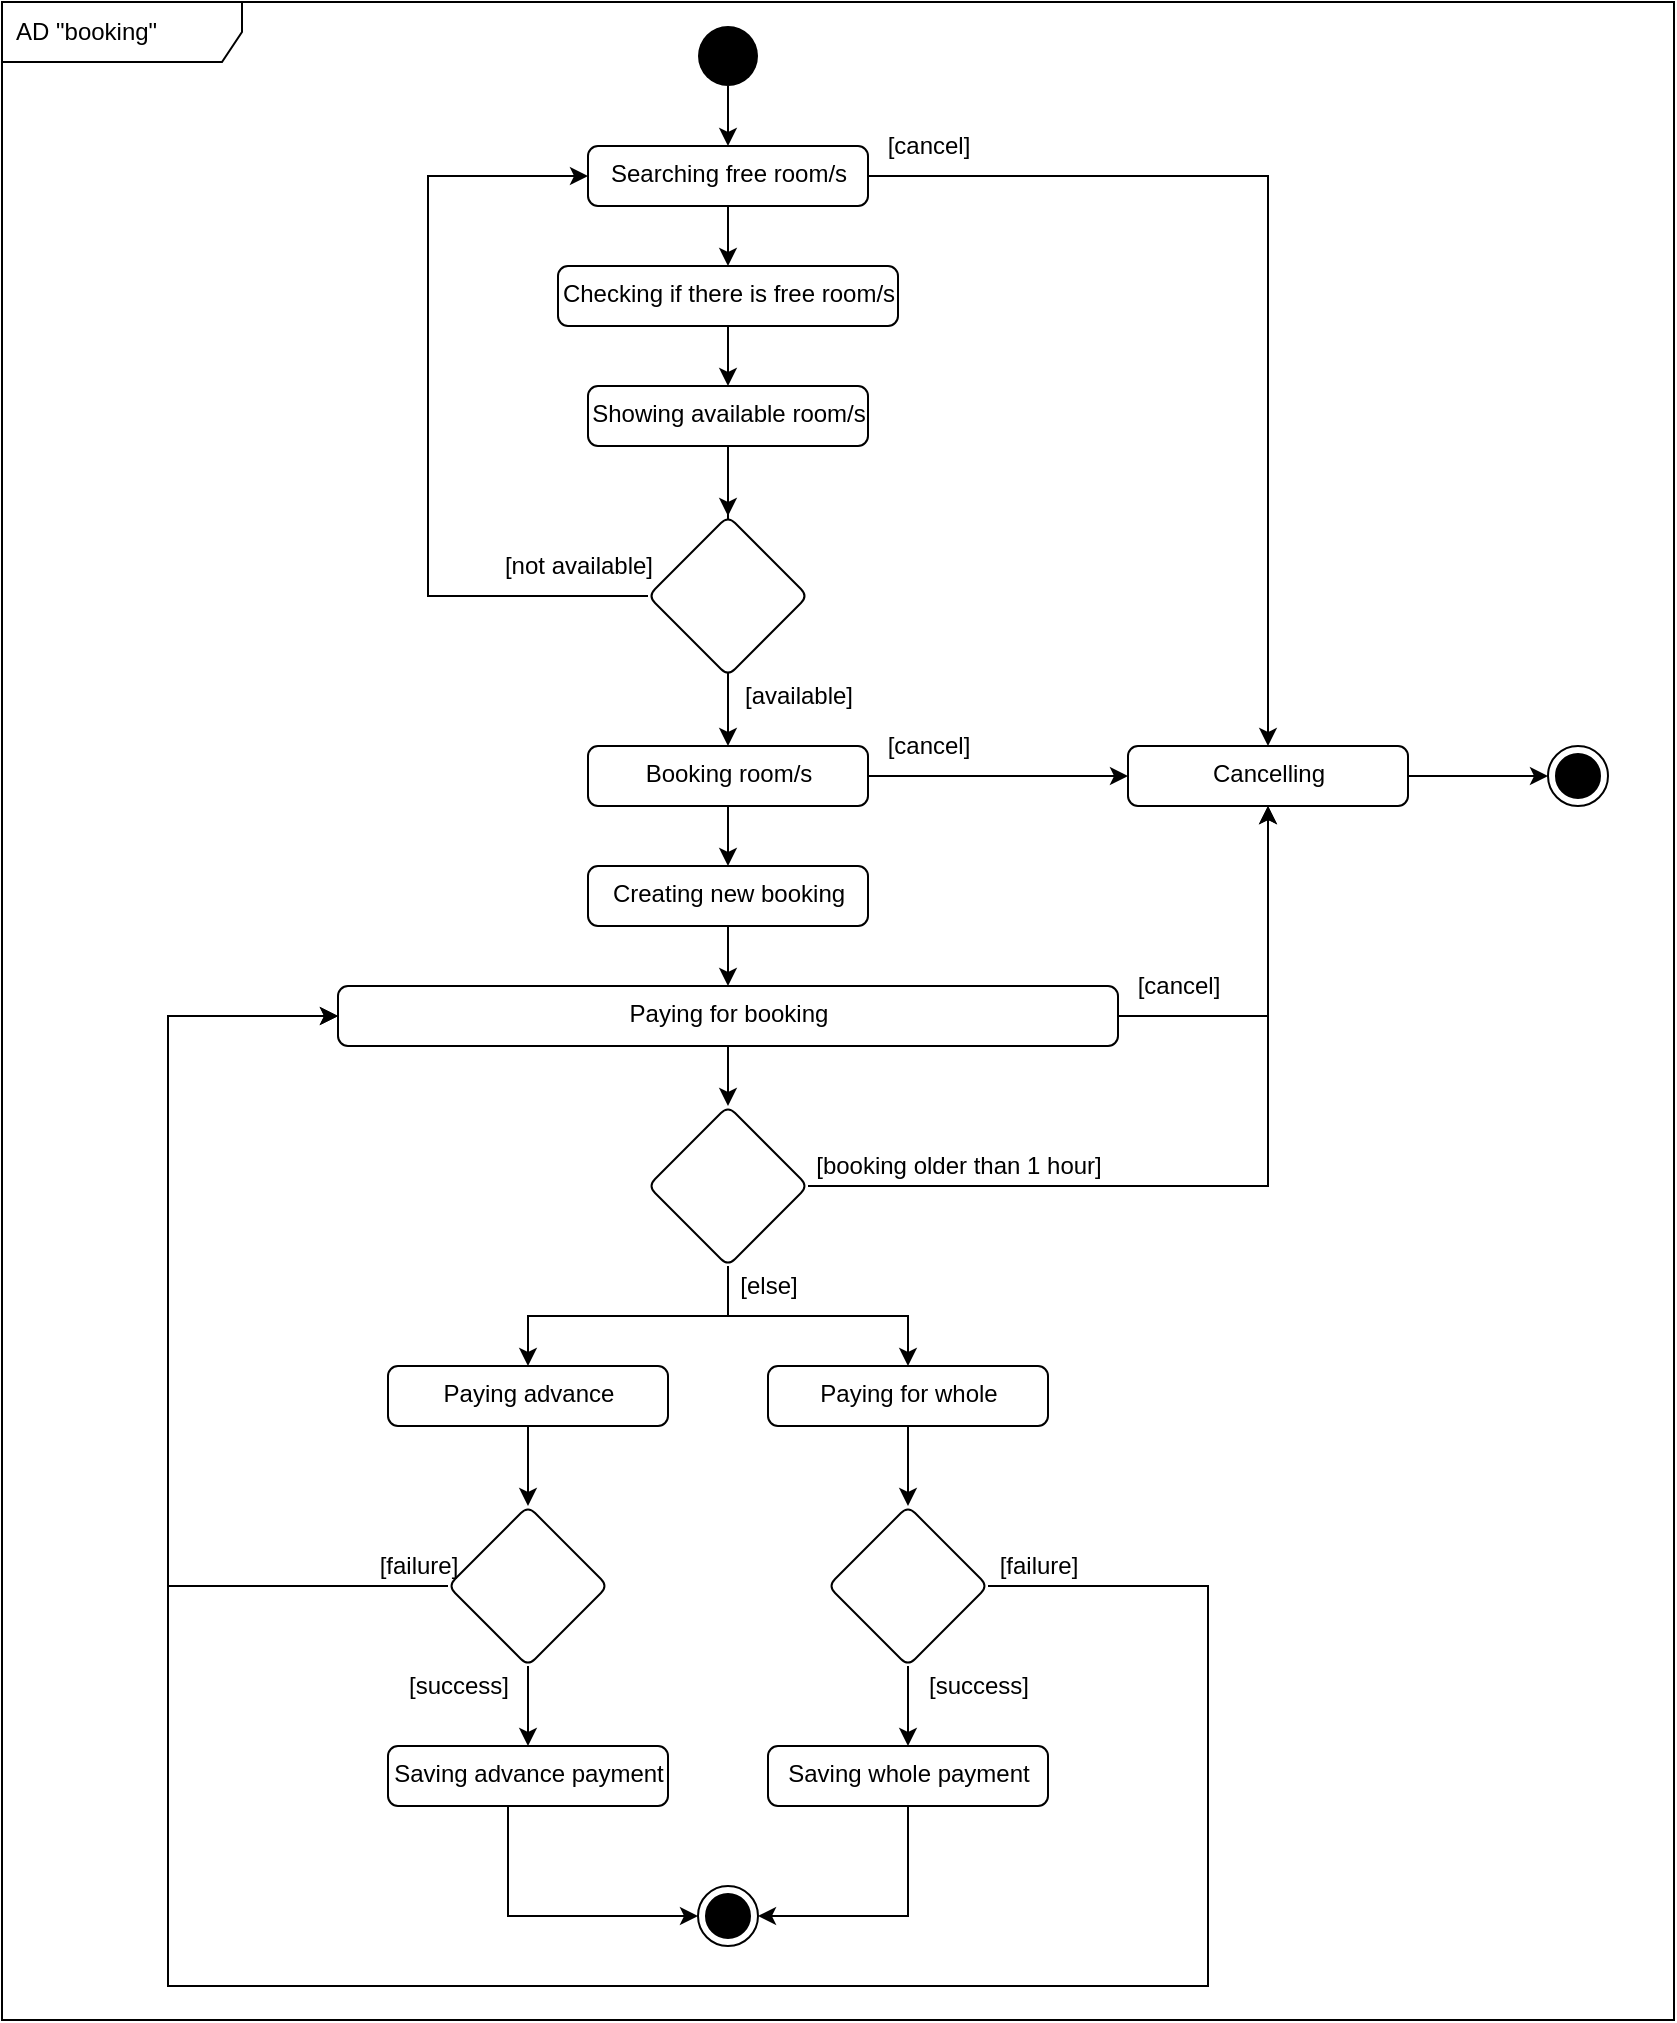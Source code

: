<mxfile version="16.2.7" type="github">
  <diagram id="igmBc95MrgwBxBtbddDO" name="Page-1">
    <mxGraphModel dx="2437" dy="981" grid="0" gridSize="10" guides="1" tooltips="1" connect="1" arrows="1" fold="1" page="0" pageScale="1" pageWidth="850" pageHeight="1100" math="0" shadow="0">
      <root>
        <mxCell id="0" />
        <mxCell id="1" parent="0" />
        <mxCell id="WntgyNYQ3PfEkE1JwDAi-30" value="" style="edgeStyle=orthogonalEdgeStyle;rounded=0;orthogonalLoop=1;jettySize=auto;html=1;" edge="1" parent="1" source="WntgyNYQ3PfEkE1JwDAi-3" target="WntgyNYQ3PfEkE1JwDAi-28">
          <mxGeometry relative="1" as="geometry" />
        </mxCell>
        <mxCell id="WntgyNYQ3PfEkE1JwDAi-78" style="edgeStyle=orthogonalEdgeStyle;rounded=0;orthogonalLoop=1;jettySize=auto;html=1;" edge="1" parent="1" source="WntgyNYQ3PfEkE1JwDAi-3" target="WntgyNYQ3PfEkE1JwDAi-42">
          <mxGeometry relative="1" as="geometry" />
        </mxCell>
        <mxCell id="WntgyNYQ3PfEkE1JwDAi-3" value="Searching free room/s" style="html=1;align=center;verticalAlign=top;rounded=1;absoluteArcSize=1;arcSize=10;dashed=0;" vertex="1" parent="1">
          <mxGeometry x="240" y="150" width="140" height="30" as="geometry" />
        </mxCell>
        <mxCell id="WntgyNYQ3PfEkE1JwDAi-36" style="edgeStyle=orthogonalEdgeStyle;rounded=0;orthogonalLoop=1;jettySize=auto;html=1;" edge="1" parent="1" source="WntgyNYQ3PfEkE1JwDAi-5" target="WntgyNYQ3PfEkE1JwDAi-32">
          <mxGeometry relative="1" as="geometry" />
        </mxCell>
        <mxCell id="WntgyNYQ3PfEkE1JwDAi-5" value="Booking room/s" style="html=1;align=center;verticalAlign=top;rounded=1;absoluteArcSize=1;arcSize=10;dashed=0;" vertex="1" parent="1">
          <mxGeometry x="240" y="450" width="140" height="30" as="geometry" />
        </mxCell>
        <mxCell id="WntgyNYQ3PfEkE1JwDAi-11" value="" style="ellipse;html=1;shape=endState;fillColor=#000000;strokeColor=#000000;" vertex="1" parent="1">
          <mxGeometry x="295" y="1020" width="30" height="30" as="geometry" />
        </mxCell>
        <mxCell id="WntgyNYQ3PfEkE1JwDAi-13" value="[cancel]" style="text;html=1;align=center;verticalAlign=middle;resizable=0;points=[];autosize=1;strokeColor=none;fillColor=none;" vertex="1" parent="1">
          <mxGeometry x="380" y="140" width="60" height="20" as="geometry" />
        </mxCell>
        <mxCell id="WntgyNYQ3PfEkE1JwDAi-103" value="" style="edgeStyle=orthogonalEdgeStyle;rounded=0;orthogonalLoop=1;jettySize=auto;html=1;" edge="1" parent="1" source="WntgyNYQ3PfEkE1JwDAi-24" target="WntgyNYQ3PfEkE1JwDAi-102">
          <mxGeometry relative="1" as="geometry" />
        </mxCell>
        <mxCell id="WntgyNYQ3PfEkE1JwDAi-105" style="edgeStyle=orthogonalEdgeStyle;rounded=0;orthogonalLoop=1;jettySize=auto;html=1;" edge="1" parent="1" source="WntgyNYQ3PfEkE1JwDAi-24" target="WntgyNYQ3PfEkE1JwDAi-42">
          <mxGeometry relative="1" as="geometry" />
        </mxCell>
        <mxCell id="WntgyNYQ3PfEkE1JwDAi-24" value="Paying for booking" style="html=1;align=center;verticalAlign=top;rounded=1;absoluteArcSize=1;arcSize=10;dashed=0;" vertex="1" parent="1">
          <mxGeometry x="115" y="570" width="390" height="30" as="geometry" />
        </mxCell>
        <mxCell id="WntgyNYQ3PfEkE1JwDAi-34" style="edgeStyle=orthogonalEdgeStyle;rounded=0;orthogonalLoop=1;jettySize=auto;html=1;" edge="1" parent="1" source="WntgyNYQ3PfEkE1JwDAi-28" target="WntgyNYQ3PfEkE1JwDAi-33">
          <mxGeometry relative="1" as="geometry" />
        </mxCell>
        <mxCell id="WntgyNYQ3PfEkE1JwDAi-28" value="Checking if there is free room/s" style="html=1;align=center;verticalAlign=top;rounded=1;absoluteArcSize=1;arcSize=10;dashed=0;" vertex="1" parent="1">
          <mxGeometry x="225" y="210" width="170" height="30" as="geometry" />
        </mxCell>
        <mxCell id="WntgyNYQ3PfEkE1JwDAi-37" style="edgeStyle=orthogonalEdgeStyle;rounded=0;orthogonalLoop=1;jettySize=auto;html=1;" edge="1" parent="1" source="WntgyNYQ3PfEkE1JwDAi-32" target="WntgyNYQ3PfEkE1JwDAi-24">
          <mxGeometry relative="1" as="geometry" />
        </mxCell>
        <mxCell id="WntgyNYQ3PfEkE1JwDAi-32" value="Creating new booking" style="html=1;align=center;verticalAlign=top;rounded=1;absoluteArcSize=1;arcSize=10;dashed=0;" vertex="1" parent="1">
          <mxGeometry x="240" y="510" width="140" height="30" as="geometry" />
        </mxCell>
        <mxCell id="WntgyNYQ3PfEkE1JwDAi-35" style="edgeStyle=orthogonalEdgeStyle;rounded=0;orthogonalLoop=1;jettySize=auto;html=1;" edge="1" parent="1" source="WntgyNYQ3PfEkE1JwDAi-33" target="WntgyNYQ3PfEkE1JwDAi-5">
          <mxGeometry relative="1" as="geometry" />
        </mxCell>
        <mxCell id="WntgyNYQ3PfEkE1JwDAi-77" value="" style="edgeStyle=orthogonalEdgeStyle;rounded=0;orthogonalLoop=1;jettySize=auto;html=1;" edge="1" parent="1" source="WntgyNYQ3PfEkE1JwDAi-33" target="WntgyNYQ3PfEkE1JwDAi-76">
          <mxGeometry relative="1" as="geometry" />
        </mxCell>
        <mxCell id="WntgyNYQ3PfEkE1JwDAi-33" value="Showing available room/s" style="html=1;align=center;verticalAlign=top;rounded=1;absoluteArcSize=1;arcSize=10;dashed=0;" vertex="1" parent="1">
          <mxGeometry x="240" y="270" width="140" height="30" as="geometry" />
        </mxCell>
        <mxCell id="WntgyNYQ3PfEkE1JwDAi-55" style="edgeStyle=orthogonalEdgeStyle;rounded=0;orthogonalLoop=1;jettySize=auto;html=1;entryX=0;entryY=0.5;entryDx=0;entryDy=0;" edge="1" parent="1" source="WntgyNYQ3PfEkE1JwDAi-38" target="WntgyNYQ3PfEkE1JwDAi-11">
          <mxGeometry relative="1" as="geometry">
            <Array as="points">
              <mxPoint x="200" y="1035" />
            </Array>
          </mxGeometry>
        </mxCell>
        <mxCell id="WntgyNYQ3PfEkE1JwDAi-38" value="Saving advance payment" style="html=1;align=center;verticalAlign=top;rounded=1;absoluteArcSize=1;arcSize=10;dashed=0;" vertex="1" parent="1">
          <mxGeometry x="140" y="950" width="140" height="30" as="geometry" />
        </mxCell>
        <mxCell id="WntgyNYQ3PfEkE1JwDAi-54" style="edgeStyle=orthogonalEdgeStyle;rounded=0;orthogonalLoop=1;jettySize=auto;html=1;" edge="1" parent="1" target="WntgyNYQ3PfEkE1JwDAi-11">
          <mxGeometry relative="1" as="geometry">
            <mxPoint x="410" y="965" as="sourcePoint" />
            <Array as="points">
              <mxPoint x="400" y="965" />
              <mxPoint x="400" y="1035" />
            </Array>
          </mxGeometry>
        </mxCell>
        <mxCell id="WntgyNYQ3PfEkE1JwDAi-39" value="Saving whole payment" style="html=1;align=center;verticalAlign=top;rounded=1;absoluteArcSize=1;arcSize=10;dashed=0;" vertex="1" parent="1">
          <mxGeometry x="330" y="950" width="140" height="30" as="geometry" />
        </mxCell>
        <mxCell id="WntgyNYQ3PfEkE1JwDAi-67" style="edgeStyle=orthogonalEdgeStyle;rounded=0;orthogonalLoop=1;jettySize=auto;html=1;entryX=0;entryY=0.5;entryDx=0;entryDy=0;" edge="1" parent="1" source="WntgyNYQ3PfEkE1JwDAi-42" target="WntgyNYQ3PfEkE1JwDAi-66">
          <mxGeometry relative="1" as="geometry" />
        </mxCell>
        <mxCell id="WntgyNYQ3PfEkE1JwDAi-42" value="&lt;div&gt;Cancelling&lt;/div&gt;&lt;div&gt;&lt;br&gt;&lt;/div&gt;" style="html=1;align=center;verticalAlign=top;rounded=1;absoluteArcSize=1;arcSize=10;dashed=0;" vertex="1" parent="1">
          <mxGeometry x="510" y="450" width="140" height="30" as="geometry" />
        </mxCell>
        <mxCell id="WntgyNYQ3PfEkE1JwDAi-90" value="" style="edgeStyle=orthogonalEdgeStyle;rounded=0;orthogonalLoop=1;jettySize=auto;html=1;" edge="1" parent="1" source="WntgyNYQ3PfEkE1JwDAi-57" target="WntgyNYQ3PfEkE1JwDAi-89">
          <mxGeometry relative="1" as="geometry" />
        </mxCell>
        <mxCell id="WntgyNYQ3PfEkE1JwDAi-57" value="Paying advance" style="html=1;align=center;verticalAlign=top;rounded=1;absoluteArcSize=1;arcSize=10;dashed=0;" vertex="1" parent="1">
          <mxGeometry x="140" y="760" width="140" height="30" as="geometry" />
        </mxCell>
        <mxCell id="WntgyNYQ3PfEkE1JwDAi-94" value="" style="edgeStyle=orthogonalEdgeStyle;rounded=0;orthogonalLoop=1;jettySize=auto;html=1;" edge="1" parent="1" source="WntgyNYQ3PfEkE1JwDAi-58" target="WntgyNYQ3PfEkE1JwDAi-93">
          <mxGeometry relative="1" as="geometry" />
        </mxCell>
        <mxCell id="WntgyNYQ3PfEkE1JwDAi-58" value="Paying for whole" style="html=1;align=center;verticalAlign=top;rounded=1;absoluteArcSize=1;arcSize=10;dashed=0;" vertex="1" parent="1">
          <mxGeometry x="330" y="760" width="140" height="30" as="geometry" />
        </mxCell>
        <mxCell id="WntgyNYQ3PfEkE1JwDAi-66" value="" style="ellipse;html=1;shape=endState;fillColor=#000000;strokeColor=#000000;" vertex="1" parent="1">
          <mxGeometry x="720" y="450" width="30" height="30" as="geometry" />
        </mxCell>
        <mxCell id="WntgyNYQ3PfEkE1JwDAi-80" style="edgeStyle=orthogonalEdgeStyle;rounded=0;orthogonalLoop=1;jettySize=auto;html=1;" edge="1" parent="1" source="WntgyNYQ3PfEkE1JwDAi-76" target="WntgyNYQ3PfEkE1JwDAi-3">
          <mxGeometry relative="1" as="geometry">
            <Array as="points">
              <mxPoint x="160" y="375" />
              <mxPoint x="160" y="165" />
            </Array>
          </mxGeometry>
        </mxCell>
        <mxCell id="WntgyNYQ3PfEkE1JwDAi-84" style="edgeStyle=orthogonalEdgeStyle;rounded=0;orthogonalLoop=1;jettySize=auto;html=1;entryX=0;entryY=0.5;entryDx=0;entryDy=0;" edge="1" parent="1" source="WntgyNYQ3PfEkE1JwDAi-5" target="WntgyNYQ3PfEkE1JwDAi-42">
          <mxGeometry relative="1" as="geometry" />
        </mxCell>
        <mxCell id="WntgyNYQ3PfEkE1JwDAi-76" value="" style="rhombus;whiteSpace=wrap;html=1;verticalAlign=top;rounded=1;arcSize=10;dashed=0;direction=south;" vertex="1" parent="1">
          <mxGeometry x="270" y="335" width="80" height="80" as="geometry" />
        </mxCell>
        <mxCell id="WntgyNYQ3PfEkE1JwDAi-83" value="[cancel]" style="text;html=1;align=center;verticalAlign=middle;resizable=0;points=[];autosize=1;strokeColor=none;fillColor=none;" vertex="1" parent="1">
          <mxGeometry x="505" y="560" width="60" height="20" as="geometry" />
        </mxCell>
        <mxCell id="WntgyNYQ3PfEkE1JwDAi-85" value="[cancel]" style="text;html=1;align=center;verticalAlign=middle;resizable=0;points=[];autosize=1;strokeColor=none;fillColor=none;" vertex="1" parent="1">
          <mxGeometry x="380" y="440" width="60" height="20" as="geometry" />
        </mxCell>
        <mxCell id="WntgyNYQ3PfEkE1JwDAi-86" value="[not available]" style="text;html=1;align=center;verticalAlign=middle;resizable=0;points=[];autosize=1;strokeColor=none;fillColor=none;" vertex="1" parent="1">
          <mxGeometry x="190" y="350" width="90" height="20" as="geometry" />
        </mxCell>
        <mxCell id="WntgyNYQ3PfEkE1JwDAi-88" value="[available]" style="text;html=1;align=center;verticalAlign=middle;resizable=0;points=[];autosize=1;strokeColor=none;fillColor=none;" vertex="1" parent="1">
          <mxGeometry x="310" y="415" width="70" height="20" as="geometry" />
        </mxCell>
        <mxCell id="WntgyNYQ3PfEkE1JwDAi-92" style="edgeStyle=orthogonalEdgeStyle;rounded=0;orthogonalLoop=1;jettySize=auto;html=1;" edge="1" parent="1" source="WntgyNYQ3PfEkE1JwDAi-89" target="WntgyNYQ3PfEkE1JwDAi-38">
          <mxGeometry relative="1" as="geometry" />
        </mxCell>
        <mxCell id="WntgyNYQ3PfEkE1JwDAi-118" style="edgeStyle=orthogonalEdgeStyle;rounded=0;orthogonalLoop=1;jettySize=auto;html=1;" edge="1" parent="1" source="WntgyNYQ3PfEkE1JwDAi-89" target="WntgyNYQ3PfEkE1JwDAi-24">
          <mxGeometry relative="1" as="geometry">
            <Array as="points">
              <mxPoint x="30" y="870" />
              <mxPoint x="30" y="585" />
            </Array>
          </mxGeometry>
        </mxCell>
        <mxCell id="WntgyNYQ3PfEkE1JwDAi-89" value="" style="rhombus;whiteSpace=wrap;html=1;verticalAlign=top;rounded=1;arcSize=10;dashed=0;" vertex="1" parent="1">
          <mxGeometry x="170" y="830" width="80" height="80" as="geometry" />
        </mxCell>
        <mxCell id="WntgyNYQ3PfEkE1JwDAi-117" style="edgeStyle=orthogonalEdgeStyle;rounded=0;orthogonalLoop=1;jettySize=auto;html=1;" edge="1" parent="1" source="WntgyNYQ3PfEkE1JwDAi-93" target="WntgyNYQ3PfEkE1JwDAi-24">
          <mxGeometry relative="1" as="geometry">
            <Array as="points">
              <mxPoint x="550" y="870" />
              <mxPoint x="550" y="1070" />
              <mxPoint x="30" y="1070" />
              <mxPoint x="30" y="585" />
            </Array>
          </mxGeometry>
        </mxCell>
        <mxCell id="WntgyNYQ3PfEkE1JwDAi-125" style="edgeStyle=orthogonalEdgeStyle;rounded=0;orthogonalLoop=1;jettySize=auto;html=1;" edge="1" parent="1" source="WntgyNYQ3PfEkE1JwDAi-93" target="WntgyNYQ3PfEkE1JwDAi-39">
          <mxGeometry relative="1" as="geometry" />
        </mxCell>
        <mxCell id="WntgyNYQ3PfEkE1JwDAi-93" value="" style="rhombus;whiteSpace=wrap;html=1;verticalAlign=top;rounded=1;arcSize=10;dashed=0;" vertex="1" parent="1">
          <mxGeometry x="360" y="830" width="80" height="80" as="geometry" />
        </mxCell>
        <mxCell id="WntgyNYQ3PfEkE1JwDAi-106" style="edgeStyle=orthogonalEdgeStyle;rounded=0;orthogonalLoop=1;jettySize=auto;html=1;" edge="1" parent="1" source="WntgyNYQ3PfEkE1JwDAi-102" target="WntgyNYQ3PfEkE1JwDAi-42">
          <mxGeometry relative="1" as="geometry" />
        </mxCell>
        <mxCell id="WntgyNYQ3PfEkE1JwDAi-109" style="edgeStyle=orthogonalEdgeStyle;rounded=0;orthogonalLoop=1;jettySize=auto;html=1;entryX=0.5;entryY=0;entryDx=0;entryDy=0;" edge="1" parent="1" source="WntgyNYQ3PfEkE1JwDAi-102" target="WntgyNYQ3PfEkE1JwDAi-57">
          <mxGeometry relative="1" as="geometry" />
        </mxCell>
        <mxCell id="WntgyNYQ3PfEkE1JwDAi-110" style="edgeStyle=orthogonalEdgeStyle;rounded=0;orthogonalLoop=1;jettySize=auto;html=1;entryX=0.5;entryY=0;entryDx=0;entryDy=0;" edge="1" parent="1" source="WntgyNYQ3PfEkE1JwDAi-102" target="WntgyNYQ3PfEkE1JwDAi-58">
          <mxGeometry relative="1" as="geometry" />
        </mxCell>
        <mxCell id="WntgyNYQ3PfEkE1JwDAi-102" value="" style="rhombus;whiteSpace=wrap;html=1;verticalAlign=top;rounded=1;arcSize=10;dashed=0;" vertex="1" parent="1">
          <mxGeometry x="270" y="630" width="80" height="80" as="geometry" />
        </mxCell>
        <mxCell id="WntgyNYQ3PfEkE1JwDAi-107" value="[booking older than 1 hour]" style="text;html=1;align=center;verticalAlign=middle;resizable=0;points=[];autosize=1;strokeColor=none;fillColor=none;" vertex="1" parent="1">
          <mxGeometry x="345" y="650" width="160" height="20" as="geometry" />
        </mxCell>
        <mxCell id="WntgyNYQ3PfEkE1JwDAi-112" value="[else]" style="text;html=1;align=center;verticalAlign=middle;resizable=0;points=[];autosize=1;strokeColor=none;fillColor=none;" vertex="1" parent="1">
          <mxGeometry x="310" y="710" width="40" height="20" as="geometry" />
        </mxCell>
        <mxCell id="WntgyNYQ3PfEkE1JwDAi-113" value="[success]" style="text;html=1;align=center;verticalAlign=middle;resizable=0;points=[];autosize=1;strokeColor=none;fillColor=none;" vertex="1" parent="1">
          <mxGeometry x="140" y="910" width="70" height="20" as="geometry" />
        </mxCell>
        <mxCell id="WntgyNYQ3PfEkE1JwDAi-114" value="[success]" style="text;html=1;align=center;verticalAlign=middle;resizable=0;points=[];autosize=1;strokeColor=none;fillColor=none;" vertex="1" parent="1">
          <mxGeometry x="400" y="910" width="70" height="20" as="geometry" />
        </mxCell>
        <mxCell id="WntgyNYQ3PfEkE1JwDAi-115" value="[failure]" style="text;html=1;align=center;verticalAlign=middle;resizable=0;points=[];autosize=1;strokeColor=none;fillColor=none;" vertex="1" parent="1">
          <mxGeometry x="130" y="850" width="50" height="20" as="geometry" />
        </mxCell>
        <mxCell id="WntgyNYQ3PfEkE1JwDAi-116" value="[failure]" style="text;html=1;align=center;verticalAlign=middle;resizable=0;points=[];autosize=1;strokeColor=none;fillColor=none;" vertex="1" parent="1">
          <mxGeometry x="440" y="850" width="50" height="20" as="geometry" />
        </mxCell>
        <mxCell id="WntgyNYQ3PfEkE1JwDAi-121" style="edgeStyle=orthogonalEdgeStyle;rounded=0;orthogonalLoop=1;jettySize=auto;html=1;" edge="1" parent="1" source="WntgyNYQ3PfEkE1JwDAi-119" target="WntgyNYQ3PfEkE1JwDAi-3">
          <mxGeometry relative="1" as="geometry" />
        </mxCell>
        <mxCell id="WntgyNYQ3PfEkE1JwDAi-119" value="" style="ellipse;fillColor=#000000;strokeColor=none;" vertex="1" parent="1">
          <mxGeometry x="295" y="90" width="30" height="30" as="geometry" />
        </mxCell>
        <mxCell id="WntgyNYQ3PfEkE1JwDAi-126" value="AD &quot;booking&quot;" style="shape=umlFrame;whiteSpace=wrap;html=1;width=120;height=30;boundedLbl=1;verticalAlign=middle;align=left;spacingLeft=5;" vertex="1" parent="1">
          <mxGeometry x="-53" y="78" width="836" height="1009" as="geometry" />
        </mxCell>
      </root>
    </mxGraphModel>
  </diagram>
</mxfile>
